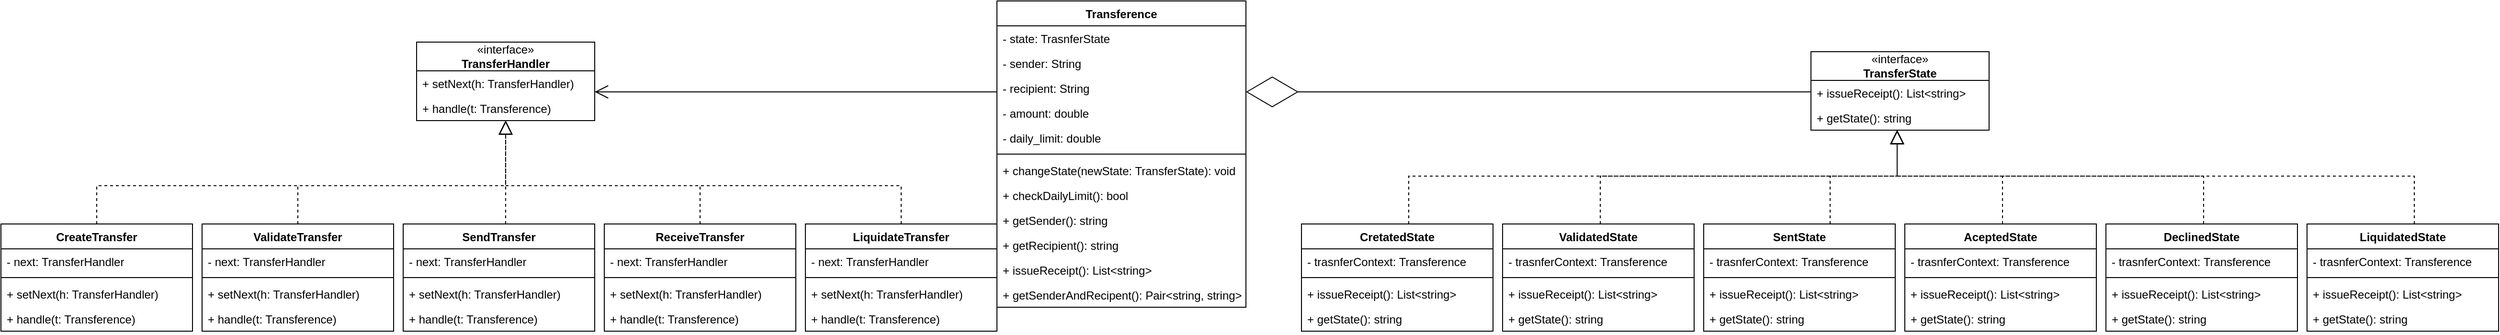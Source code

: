 <mxfile version="28.2.5">
  <diagram id="C5RBs43oDa-KdzZeNtuy" name="Page-1">
    <mxGraphModel dx="1661" dy="427" grid="1" gridSize="10" guides="1" tooltips="1" connect="1" arrows="1" fold="1" page="1" pageScale="1" pageWidth="827" pageHeight="1169" math="0" shadow="0">
      <root>
        <mxCell id="WIyWlLk6GJQsqaUBKTNV-0" />
        <mxCell id="WIyWlLk6GJQsqaUBKTNV-1" parent="WIyWlLk6GJQsqaUBKTNV-0" />
        <mxCell id="DVQdAIpatK4mYI48eg1U-0" value="«interface»&lt;br&gt;&lt;b&gt;TransferHandler&lt;/b&gt;" style="swimlane;fontStyle=0;childLayout=stackLayout;horizontal=1;startSize=30;fillColor=none;horizontalStack=0;resizeParent=1;resizeParentMax=0;resizeLast=0;collapsible=1;marginBottom=0;whiteSpace=wrap;html=1;" vertex="1" parent="WIyWlLk6GJQsqaUBKTNV-1">
          <mxGeometry x="334" y="60" width="186" height="82" as="geometry" />
        </mxCell>
        <mxCell id="DVQdAIpatK4mYI48eg1U-16" value="+ setNext(h: TransferHandler)" style="text;strokeColor=none;fillColor=none;align=left;verticalAlign=top;spacingLeft=4;spacingRight=4;overflow=hidden;rotatable=0;points=[[0,0.5],[1,0.5]];portConstraint=eastwest;whiteSpace=wrap;html=1;" vertex="1" parent="DVQdAIpatK4mYI48eg1U-0">
          <mxGeometry y="30" width="186" height="26" as="geometry" />
        </mxCell>
        <mxCell id="DVQdAIpatK4mYI48eg1U-1" value="+ handle(t: Transference)" style="text;strokeColor=none;fillColor=none;align=left;verticalAlign=top;spacingLeft=4;spacingRight=4;overflow=hidden;rotatable=0;points=[[0,0.5],[1,0.5]];portConstraint=eastwest;whiteSpace=wrap;html=1;" vertex="1" parent="DVQdAIpatK4mYI48eg1U-0">
          <mxGeometry y="56" width="186" height="26" as="geometry" />
        </mxCell>
        <mxCell id="DVQdAIpatK4mYI48eg1U-5" value="CreateTransfer" style="swimlane;fontStyle=1;align=center;verticalAlign=top;childLayout=stackLayout;horizontal=1;startSize=26;horizontalStack=0;resizeParent=1;resizeParentMax=0;resizeLast=0;collapsible=1;marginBottom=0;whiteSpace=wrap;html=1;" vertex="1" parent="WIyWlLk6GJQsqaUBKTNV-1">
          <mxGeometry x="-100" y="250" width="200" height="112" as="geometry" />
        </mxCell>
        <mxCell id="DVQdAIpatK4mYI48eg1U-6" value="- next: TransferHandler" style="text;strokeColor=none;fillColor=none;align=left;verticalAlign=top;spacingLeft=4;spacingRight=4;overflow=hidden;rotatable=0;points=[[0,0.5],[1,0.5]];portConstraint=eastwest;whiteSpace=wrap;html=1;" vertex="1" parent="DVQdAIpatK4mYI48eg1U-5">
          <mxGeometry y="26" width="200" height="26" as="geometry" />
        </mxCell>
        <mxCell id="DVQdAIpatK4mYI48eg1U-7" value="" style="line;strokeWidth=1;fillColor=none;align=left;verticalAlign=middle;spacingTop=-1;spacingLeft=3;spacingRight=3;rotatable=0;labelPosition=right;points=[];portConstraint=eastwest;strokeColor=inherit;" vertex="1" parent="DVQdAIpatK4mYI48eg1U-5">
          <mxGeometry y="52" width="200" height="8" as="geometry" />
        </mxCell>
        <mxCell id="DVQdAIpatK4mYI48eg1U-8" value="+ setNext(h: TransferHandler)" style="text;strokeColor=none;fillColor=none;align=left;verticalAlign=top;spacingLeft=4;spacingRight=4;overflow=hidden;rotatable=0;points=[[0,0.5],[1,0.5]];portConstraint=eastwest;whiteSpace=wrap;html=1;" vertex="1" parent="DVQdAIpatK4mYI48eg1U-5">
          <mxGeometry y="60" width="200" height="26" as="geometry" />
        </mxCell>
        <mxCell id="DVQdAIpatK4mYI48eg1U-25" value="+ handle(t: Transference)" style="text;strokeColor=none;fillColor=none;align=left;verticalAlign=top;spacingLeft=4;spacingRight=4;overflow=hidden;rotatable=0;points=[[0,0.5],[1,0.5]];portConstraint=eastwest;whiteSpace=wrap;html=1;" vertex="1" parent="DVQdAIpatK4mYI48eg1U-5">
          <mxGeometry y="86" width="200" height="26" as="geometry" />
        </mxCell>
        <mxCell id="DVQdAIpatK4mYI48eg1U-9" value="" style="endArrow=block;dashed=1;endFill=0;endSize=12;html=1;rounded=0;edgeStyle=orthogonalEdgeStyle;" edge="1" parent="WIyWlLk6GJQsqaUBKTNV-1" source="DVQdAIpatK4mYI48eg1U-5" target="DVQdAIpatK4mYI48eg1U-0">
          <mxGeometry width="160" relative="1" as="geometry">
            <mxPoint x="240" y="180" as="sourcePoint" />
            <mxPoint x="400" y="180" as="targetPoint" />
            <Array as="points">
              <mxPoint y="210" />
              <mxPoint x="427" y="210" />
            </Array>
          </mxGeometry>
        </mxCell>
        <mxCell id="DVQdAIpatK4mYI48eg1U-10" value="Transference" style="swimlane;fontStyle=1;align=center;verticalAlign=top;childLayout=stackLayout;horizontal=1;startSize=26;horizontalStack=0;resizeParent=1;resizeParentMax=0;resizeLast=0;collapsible=1;marginBottom=0;whiteSpace=wrap;html=1;" vertex="1" parent="WIyWlLk6GJQsqaUBKTNV-1">
          <mxGeometry x="940" y="17" width="260" height="320" as="geometry" />
        </mxCell>
        <mxCell id="DVQdAIpatK4mYI48eg1U-57" value="- state: TrasnferState" style="text;strokeColor=none;fillColor=none;align=left;verticalAlign=top;spacingLeft=4;spacingRight=4;overflow=hidden;rotatable=0;points=[[0,0.5],[1,0.5]];portConstraint=eastwest;whiteSpace=wrap;html=1;" vertex="1" parent="DVQdAIpatK4mYI48eg1U-10">
          <mxGeometry y="26" width="260" height="26" as="geometry" />
        </mxCell>
        <mxCell id="DVQdAIpatK4mYI48eg1U-11" value="- sender: String" style="text;strokeColor=none;fillColor=none;align=left;verticalAlign=top;spacingLeft=4;spacingRight=4;overflow=hidden;rotatable=0;points=[[0,0.5],[1,0.5]];portConstraint=eastwest;whiteSpace=wrap;html=1;" vertex="1" parent="DVQdAIpatK4mYI48eg1U-10">
          <mxGeometry y="52" width="260" height="26" as="geometry" />
        </mxCell>
        <mxCell id="DVQdAIpatK4mYI48eg1U-18" value="- recipient: String" style="text;strokeColor=none;fillColor=none;align=left;verticalAlign=top;spacingLeft=4;spacingRight=4;overflow=hidden;rotatable=0;points=[[0,0.5],[1,0.5]];portConstraint=eastwest;whiteSpace=wrap;html=1;" vertex="1" parent="DVQdAIpatK4mYI48eg1U-10">
          <mxGeometry y="78" width="260" height="26" as="geometry" />
        </mxCell>
        <mxCell id="DVQdAIpatK4mYI48eg1U-32" value="- amount: double" style="text;strokeColor=none;fillColor=none;align=left;verticalAlign=top;spacingLeft=4;spacingRight=4;overflow=hidden;rotatable=0;points=[[0,0.5],[1,0.5]];portConstraint=eastwest;whiteSpace=wrap;html=1;" vertex="1" parent="DVQdAIpatK4mYI48eg1U-10">
          <mxGeometry y="104" width="260" height="26" as="geometry" />
        </mxCell>
        <mxCell id="DVQdAIpatK4mYI48eg1U-33" value="- daily_limit: double" style="text;strokeColor=none;fillColor=none;align=left;verticalAlign=top;spacingLeft=4;spacingRight=4;overflow=hidden;rotatable=0;points=[[0,0.5],[1,0.5]];portConstraint=eastwest;whiteSpace=wrap;html=1;" vertex="1" parent="DVQdAIpatK4mYI48eg1U-10">
          <mxGeometry y="130" width="260" height="26" as="geometry" />
        </mxCell>
        <mxCell id="DVQdAIpatK4mYI48eg1U-12" value="" style="line;strokeWidth=1;fillColor=none;align=left;verticalAlign=middle;spacingTop=-1;spacingLeft=3;spacingRight=3;rotatable=0;labelPosition=right;points=[];portConstraint=eastwest;strokeColor=inherit;" vertex="1" parent="DVQdAIpatK4mYI48eg1U-10">
          <mxGeometry y="156" width="260" height="8" as="geometry" />
        </mxCell>
        <mxCell id="DVQdAIpatK4mYI48eg1U-13" value="+ changeState(newState: TransferState): void" style="text;strokeColor=none;fillColor=none;align=left;verticalAlign=top;spacingLeft=4;spacingRight=4;overflow=hidden;rotatable=0;points=[[0,0.5],[1,0.5]];portConstraint=eastwest;whiteSpace=wrap;html=1;" vertex="1" parent="DVQdAIpatK4mYI48eg1U-10">
          <mxGeometry y="164" width="260" height="26" as="geometry" />
        </mxCell>
        <mxCell id="DVQdAIpatK4mYI48eg1U-110" value="+ checkDailyLimit(): bool" style="text;strokeColor=none;fillColor=none;align=left;verticalAlign=top;spacingLeft=4;spacingRight=4;overflow=hidden;rotatable=0;points=[[0,0.5],[1,0.5]];portConstraint=eastwest;whiteSpace=wrap;html=1;" vertex="1" parent="DVQdAIpatK4mYI48eg1U-10">
          <mxGeometry y="190" width="260" height="26" as="geometry" />
        </mxCell>
        <mxCell id="DVQdAIpatK4mYI48eg1U-112" value="+ getSender(): string" style="text;strokeColor=none;fillColor=none;align=left;verticalAlign=top;spacingLeft=4;spacingRight=4;overflow=hidden;rotatable=0;points=[[0,0.5],[1,0.5]];portConstraint=eastwest;whiteSpace=wrap;html=1;" vertex="1" parent="DVQdAIpatK4mYI48eg1U-10">
          <mxGeometry y="216" width="260" height="26" as="geometry" />
        </mxCell>
        <mxCell id="DVQdAIpatK4mYI48eg1U-113" value="+ getRecipient(): string" style="text;strokeColor=none;fillColor=none;align=left;verticalAlign=top;spacingLeft=4;spacingRight=4;overflow=hidden;rotatable=0;points=[[0,0.5],[1,0.5]];portConstraint=eastwest;whiteSpace=wrap;html=1;" vertex="1" parent="DVQdAIpatK4mYI48eg1U-10">
          <mxGeometry y="242" width="260" height="26" as="geometry" />
        </mxCell>
        <mxCell id="DVQdAIpatK4mYI48eg1U-58" value="+ issueReceipt(): List&amp;lt;string&amp;gt;" style="text;strokeColor=none;fillColor=none;align=left;verticalAlign=top;spacingLeft=4;spacingRight=4;overflow=hidden;rotatable=0;points=[[0,0.5],[1,0.5]];portConstraint=eastwest;whiteSpace=wrap;html=1;" vertex="1" parent="DVQdAIpatK4mYI48eg1U-10">
          <mxGeometry y="268" width="260" height="26" as="geometry" />
        </mxCell>
        <mxCell id="DVQdAIpatK4mYI48eg1U-111" value="+ getSenderAndRecipent(): Pair&amp;lt;string, string&amp;gt;" style="text;strokeColor=none;fillColor=none;align=left;verticalAlign=top;spacingLeft=4;spacingRight=4;overflow=hidden;rotatable=0;points=[[0,0.5],[1,0.5]];portConstraint=eastwest;whiteSpace=wrap;html=1;" vertex="1" parent="DVQdAIpatK4mYI48eg1U-10">
          <mxGeometry y="294" width="260" height="26" as="geometry" />
        </mxCell>
        <mxCell id="DVQdAIpatK4mYI48eg1U-14" value="" style="endArrow=open;endFill=1;endSize=12;html=1;rounded=0;edgeStyle=orthogonalEdgeStyle;" edge="1" parent="WIyWlLk6GJQsqaUBKTNV-1" source="DVQdAIpatK4mYI48eg1U-10" target="DVQdAIpatK4mYI48eg1U-0">
          <mxGeometry width="160" relative="1" as="geometry">
            <mxPoint x="520" y="290" as="sourcePoint" />
            <mxPoint x="680" y="290" as="targetPoint" />
            <Array as="points">
              <mxPoint x="620" y="112" />
              <mxPoint x="620" y="112" />
            </Array>
          </mxGeometry>
        </mxCell>
        <mxCell id="DVQdAIpatK4mYI48eg1U-19" value="ValidateTransfer" style="swimlane;fontStyle=1;align=center;verticalAlign=top;childLayout=stackLayout;horizontal=1;startSize=26;horizontalStack=0;resizeParent=1;resizeParentMax=0;resizeLast=0;collapsible=1;marginBottom=0;whiteSpace=wrap;html=1;" vertex="1" parent="WIyWlLk6GJQsqaUBKTNV-1">
          <mxGeometry x="110" y="250" width="200" height="112" as="geometry" />
        </mxCell>
        <mxCell id="DVQdAIpatK4mYI48eg1U-20" value="- next: TransferHandler" style="text;strokeColor=none;fillColor=none;align=left;verticalAlign=top;spacingLeft=4;spacingRight=4;overflow=hidden;rotatable=0;points=[[0,0.5],[1,0.5]];portConstraint=eastwest;whiteSpace=wrap;html=1;" vertex="1" parent="DVQdAIpatK4mYI48eg1U-19">
          <mxGeometry y="26" width="200" height="26" as="geometry" />
        </mxCell>
        <mxCell id="DVQdAIpatK4mYI48eg1U-21" value="" style="line;strokeWidth=1;fillColor=none;align=left;verticalAlign=middle;spacingTop=-1;spacingLeft=3;spacingRight=3;rotatable=0;labelPosition=right;points=[];portConstraint=eastwest;strokeColor=inherit;" vertex="1" parent="DVQdAIpatK4mYI48eg1U-19">
          <mxGeometry y="52" width="200" height="8" as="geometry" />
        </mxCell>
        <mxCell id="DVQdAIpatK4mYI48eg1U-22" value="+ setNext(h: TransferHandler)" style="text;strokeColor=none;fillColor=none;align=left;verticalAlign=top;spacingLeft=4;spacingRight=4;overflow=hidden;rotatable=0;points=[[0,0.5],[1,0.5]];portConstraint=eastwest;whiteSpace=wrap;html=1;" vertex="1" parent="DVQdAIpatK4mYI48eg1U-19">
          <mxGeometry y="60" width="200" height="26" as="geometry" />
        </mxCell>
        <mxCell id="DVQdAIpatK4mYI48eg1U-26" value="+ handle(t: Transference)" style="text;strokeColor=none;fillColor=none;align=left;verticalAlign=top;spacingLeft=4;spacingRight=4;overflow=hidden;rotatable=0;points=[[0,0.5],[1,0.5]];portConstraint=eastwest;whiteSpace=wrap;html=1;" vertex="1" parent="DVQdAIpatK4mYI48eg1U-19">
          <mxGeometry y="86" width="200" height="26" as="geometry" />
        </mxCell>
        <mxCell id="DVQdAIpatK4mYI48eg1U-24" value="" style="endArrow=block;dashed=1;endFill=0;endSize=12;html=1;rounded=0;edgeStyle=orthogonalEdgeStyle;" edge="1" parent="WIyWlLk6GJQsqaUBKTNV-1" source="DVQdAIpatK4mYI48eg1U-19" target="DVQdAIpatK4mYI48eg1U-0">
          <mxGeometry width="160" relative="1" as="geometry">
            <mxPoint x="490" y="358" as="sourcePoint" />
            <mxPoint x="797" y="250" as="targetPoint" />
            <Array as="points">
              <mxPoint x="210" y="210" />
              <mxPoint x="427" y="210" />
            </Array>
          </mxGeometry>
        </mxCell>
        <mxCell id="DVQdAIpatK4mYI48eg1U-27" value="SendTransfer" style="swimlane;fontStyle=1;align=center;verticalAlign=top;childLayout=stackLayout;horizontal=1;startSize=26;horizontalStack=0;resizeParent=1;resizeParentMax=0;resizeLast=0;collapsible=1;marginBottom=0;whiteSpace=wrap;html=1;" vertex="1" parent="WIyWlLk6GJQsqaUBKTNV-1">
          <mxGeometry x="320" y="250" width="200" height="112" as="geometry" />
        </mxCell>
        <mxCell id="DVQdAIpatK4mYI48eg1U-28" value="- next: TransferHandler" style="text;strokeColor=none;fillColor=none;align=left;verticalAlign=top;spacingLeft=4;spacingRight=4;overflow=hidden;rotatable=0;points=[[0,0.5],[1,0.5]];portConstraint=eastwest;whiteSpace=wrap;html=1;" vertex="1" parent="DVQdAIpatK4mYI48eg1U-27">
          <mxGeometry y="26" width="200" height="26" as="geometry" />
        </mxCell>
        <mxCell id="DVQdAIpatK4mYI48eg1U-29" value="" style="line;strokeWidth=1;fillColor=none;align=left;verticalAlign=middle;spacingTop=-1;spacingLeft=3;spacingRight=3;rotatable=0;labelPosition=right;points=[];portConstraint=eastwest;strokeColor=inherit;" vertex="1" parent="DVQdAIpatK4mYI48eg1U-27">
          <mxGeometry y="52" width="200" height="8" as="geometry" />
        </mxCell>
        <mxCell id="DVQdAIpatK4mYI48eg1U-30" value="+ setNext(h: TransferHandler)" style="text;strokeColor=none;fillColor=none;align=left;verticalAlign=top;spacingLeft=4;spacingRight=4;overflow=hidden;rotatable=0;points=[[0,0.5],[1,0.5]];portConstraint=eastwest;whiteSpace=wrap;html=1;" vertex="1" parent="DVQdAIpatK4mYI48eg1U-27">
          <mxGeometry y="60" width="200" height="26" as="geometry" />
        </mxCell>
        <mxCell id="DVQdAIpatK4mYI48eg1U-31" value="+ handle(t: Transference)" style="text;strokeColor=none;fillColor=none;align=left;verticalAlign=top;spacingLeft=4;spacingRight=4;overflow=hidden;rotatable=0;points=[[0,0.5],[1,0.5]];portConstraint=eastwest;whiteSpace=wrap;html=1;" vertex="1" parent="DVQdAIpatK4mYI48eg1U-27">
          <mxGeometry y="86" width="200" height="26" as="geometry" />
        </mxCell>
        <mxCell id="DVQdAIpatK4mYI48eg1U-34" value="" style="endArrow=block;dashed=1;endFill=0;endSize=12;html=1;rounded=0;edgeStyle=orthogonalEdgeStyle;" edge="1" parent="WIyWlLk6GJQsqaUBKTNV-1" source="DVQdAIpatK4mYI48eg1U-27" target="DVQdAIpatK4mYI48eg1U-0">
          <mxGeometry width="160" relative="1" as="geometry">
            <mxPoint x="300" y="338" as="sourcePoint" />
            <mxPoint x="417" y="230" as="targetPoint" />
            <Array as="points">
              <mxPoint x="427" y="230" />
              <mxPoint x="427" y="230" />
            </Array>
          </mxGeometry>
        </mxCell>
        <mxCell id="DVQdAIpatK4mYI48eg1U-35" value="ReceiveTransfer" style="swimlane;fontStyle=1;align=center;verticalAlign=top;childLayout=stackLayout;horizontal=1;startSize=26;horizontalStack=0;resizeParent=1;resizeParentMax=0;resizeLast=0;collapsible=1;marginBottom=0;whiteSpace=wrap;html=1;" vertex="1" parent="WIyWlLk6GJQsqaUBKTNV-1">
          <mxGeometry x="530" y="250" width="200" height="112" as="geometry" />
        </mxCell>
        <mxCell id="DVQdAIpatK4mYI48eg1U-36" value="- next: TransferHandler" style="text;strokeColor=none;fillColor=none;align=left;verticalAlign=top;spacingLeft=4;spacingRight=4;overflow=hidden;rotatable=0;points=[[0,0.5],[1,0.5]];portConstraint=eastwest;whiteSpace=wrap;html=1;" vertex="1" parent="DVQdAIpatK4mYI48eg1U-35">
          <mxGeometry y="26" width="200" height="26" as="geometry" />
        </mxCell>
        <mxCell id="DVQdAIpatK4mYI48eg1U-37" value="" style="line;strokeWidth=1;fillColor=none;align=left;verticalAlign=middle;spacingTop=-1;spacingLeft=3;spacingRight=3;rotatable=0;labelPosition=right;points=[];portConstraint=eastwest;strokeColor=inherit;" vertex="1" parent="DVQdAIpatK4mYI48eg1U-35">
          <mxGeometry y="52" width="200" height="8" as="geometry" />
        </mxCell>
        <mxCell id="DVQdAIpatK4mYI48eg1U-38" value="+ setNext(h: TransferHandler)" style="text;strokeColor=none;fillColor=none;align=left;verticalAlign=top;spacingLeft=4;spacingRight=4;overflow=hidden;rotatable=0;points=[[0,0.5],[1,0.5]];portConstraint=eastwest;whiteSpace=wrap;html=1;" vertex="1" parent="DVQdAIpatK4mYI48eg1U-35">
          <mxGeometry y="60" width="200" height="26" as="geometry" />
        </mxCell>
        <mxCell id="DVQdAIpatK4mYI48eg1U-39" value="+ handle(t: Transference)" style="text;strokeColor=none;fillColor=none;align=left;verticalAlign=top;spacingLeft=4;spacingRight=4;overflow=hidden;rotatable=0;points=[[0,0.5],[1,0.5]];portConstraint=eastwest;whiteSpace=wrap;html=1;" vertex="1" parent="DVQdAIpatK4mYI48eg1U-35">
          <mxGeometry y="86" width="200" height="26" as="geometry" />
        </mxCell>
        <mxCell id="DVQdAIpatK4mYI48eg1U-40" value="" style="endArrow=block;dashed=1;endFill=0;endSize=12;html=1;rounded=0;edgeStyle=orthogonalEdgeStyle;" edge="1" parent="WIyWlLk6GJQsqaUBKTNV-1" source="DVQdAIpatK4mYI48eg1U-35" target="DVQdAIpatK4mYI48eg1U-0">
          <mxGeometry width="160" relative="1" as="geometry">
            <mxPoint x="613" y="318" as="sourcePoint" />
            <mxPoint x="520" y="210" as="targetPoint" />
            <Array as="points">
              <mxPoint x="630" y="210" />
              <mxPoint x="427" y="210" />
            </Array>
          </mxGeometry>
        </mxCell>
        <mxCell id="DVQdAIpatK4mYI48eg1U-48" value="«interface»&lt;br&gt;&lt;b&gt;TransferState&lt;/b&gt;" style="swimlane;fontStyle=0;childLayout=stackLayout;horizontal=1;startSize=30;fillColor=none;horizontalStack=0;resizeParent=1;resizeParentMax=0;resizeLast=0;collapsible=1;marginBottom=0;whiteSpace=wrap;html=1;" vertex="1" parent="WIyWlLk6GJQsqaUBKTNV-1">
          <mxGeometry x="1790" y="70" width="186" height="82" as="geometry" />
        </mxCell>
        <mxCell id="DVQdAIpatK4mYI48eg1U-49" value="+ issueReceipt(): List&amp;lt;string&amp;gt;" style="text;strokeColor=none;fillColor=none;align=left;verticalAlign=top;spacingLeft=4;spacingRight=4;overflow=hidden;rotatable=0;points=[[0,0.5],[1,0.5]];portConstraint=eastwest;whiteSpace=wrap;html=1;" vertex="1" parent="DVQdAIpatK4mYI48eg1U-48">
          <mxGeometry y="30" width="186" height="26" as="geometry" />
        </mxCell>
        <mxCell id="DVQdAIpatK4mYI48eg1U-50" value="+ getState(): string" style="text;strokeColor=none;fillColor=none;align=left;verticalAlign=top;spacingLeft=4;spacingRight=4;overflow=hidden;rotatable=0;points=[[0,0.5],[1,0.5]];portConstraint=eastwest;whiteSpace=wrap;html=1;" vertex="1" parent="DVQdAIpatK4mYI48eg1U-48">
          <mxGeometry y="56" width="186" height="26" as="geometry" />
        </mxCell>
        <mxCell id="DVQdAIpatK4mYI48eg1U-51" value="ValidatedState" style="swimlane;fontStyle=1;align=center;verticalAlign=top;childLayout=stackLayout;horizontal=1;startSize=26;horizontalStack=0;resizeParent=1;resizeParentMax=0;resizeLast=0;collapsible=1;marginBottom=0;whiteSpace=wrap;html=1;" vertex="1" parent="WIyWlLk6GJQsqaUBKTNV-1">
          <mxGeometry x="1468" y="250" width="200" height="112" as="geometry" />
        </mxCell>
        <mxCell id="DVQdAIpatK4mYI48eg1U-52" value="- trasnferContext: Transference" style="text;strokeColor=none;fillColor=none;align=left;verticalAlign=top;spacingLeft=4;spacingRight=4;overflow=hidden;rotatable=0;points=[[0,0.5],[1,0.5]];portConstraint=eastwest;whiteSpace=wrap;html=1;" vertex="1" parent="DVQdAIpatK4mYI48eg1U-51">
          <mxGeometry y="26" width="200" height="26" as="geometry" />
        </mxCell>
        <mxCell id="DVQdAIpatK4mYI48eg1U-53" value="" style="line;strokeWidth=1;fillColor=none;align=left;verticalAlign=middle;spacingTop=-1;spacingLeft=3;spacingRight=3;rotatable=0;labelPosition=right;points=[];portConstraint=eastwest;strokeColor=inherit;" vertex="1" parent="DVQdAIpatK4mYI48eg1U-51">
          <mxGeometry y="52" width="200" height="8" as="geometry" />
        </mxCell>
        <mxCell id="DVQdAIpatK4mYI48eg1U-65" value="+ issueReceipt(): List&amp;lt;string&amp;gt;" style="text;strokeColor=none;fillColor=none;align=left;verticalAlign=top;spacingLeft=4;spacingRight=4;overflow=hidden;rotatable=0;points=[[0,0.5],[1,0.5]];portConstraint=eastwest;whiteSpace=wrap;html=1;" vertex="1" parent="DVQdAIpatK4mYI48eg1U-51">
          <mxGeometry y="60" width="200" height="26" as="geometry" />
        </mxCell>
        <mxCell id="DVQdAIpatK4mYI48eg1U-66" value="+ getState(): string" style="text;strokeColor=none;fillColor=none;align=left;verticalAlign=top;spacingLeft=4;spacingRight=4;overflow=hidden;rotatable=0;points=[[0,0.5],[1,0.5]];portConstraint=eastwest;whiteSpace=wrap;html=1;" vertex="1" parent="DVQdAIpatK4mYI48eg1U-51">
          <mxGeometry y="86" width="200" height="26" as="geometry" />
        </mxCell>
        <mxCell id="DVQdAIpatK4mYI48eg1U-56" value="" style="endArrow=diamondThin;endFill=0;endSize=52;html=1;rounded=0;edgeStyle=orthogonalEdgeStyle;startSize=17;" edge="1" parent="WIyWlLk6GJQsqaUBKTNV-1" source="DVQdAIpatK4mYI48eg1U-48" target="DVQdAIpatK4mYI48eg1U-10">
          <mxGeometry width="160" relative="1" as="geometry">
            <mxPoint x="1200" y="110" as="sourcePoint" />
            <mxPoint x="1360" y="110" as="targetPoint" />
            <Array as="points">
              <mxPoint x="1300" y="112" />
              <mxPoint x="1300" y="112" />
            </Array>
          </mxGeometry>
        </mxCell>
        <mxCell id="DVQdAIpatK4mYI48eg1U-60" value="SentState" style="swimlane;fontStyle=1;align=center;verticalAlign=top;childLayout=stackLayout;horizontal=1;startSize=26;horizontalStack=0;resizeParent=1;resizeParentMax=0;resizeLast=0;collapsible=1;marginBottom=0;whiteSpace=wrap;html=1;" vertex="1" parent="WIyWlLk6GJQsqaUBKTNV-1">
          <mxGeometry x="1678" y="250" width="200" height="112" as="geometry" />
        </mxCell>
        <mxCell id="DVQdAIpatK4mYI48eg1U-61" value="- trasnferContext: Transference" style="text;strokeColor=none;fillColor=none;align=left;verticalAlign=top;spacingLeft=4;spacingRight=4;overflow=hidden;rotatable=0;points=[[0,0.5],[1,0.5]];portConstraint=eastwest;whiteSpace=wrap;html=1;" vertex="1" parent="DVQdAIpatK4mYI48eg1U-60">
          <mxGeometry y="26" width="200" height="26" as="geometry" />
        </mxCell>
        <mxCell id="DVQdAIpatK4mYI48eg1U-62" value="" style="line;strokeWidth=1;fillColor=none;align=left;verticalAlign=middle;spacingTop=-1;spacingLeft=3;spacingRight=3;rotatable=0;labelPosition=right;points=[];portConstraint=eastwest;strokeColor=inherit;" vertex="1" parent="DVQdAIpatK4mYI48eg1U-60">
          <mxGeometry y="52" width="200" height="8" as="geometry" />
        </mxCell>
        <mxCell id="DVQdAIpatK4mYI48eg1U-82" value="+ issueReceipt(): List&amp;lt;string&amp;gt;" style="text;strokeColor=none;fillColor=none;align=left;verticalAlign=top;spacingLeft=4;spacingRight=4;overflow=hidden;rotatable=0;points=[[0,0.5],[1,0.5]];portConstraint=eastwest;whiteSpace=wrap;html=1;" vertex="1" parent="DVQdAIpatK4mYI48eg1U-60">
          <mxGeometry y="60" width="200" height="26" as="geometry" />
        </mxCell>
        <mxCell id="DVQdAIpatK4mYI48eg1U-85" value="+ getState(): string" style="text;strokeColor=none;fillColor=none;align=left;verticalAlign=top;spacingLeft=4;spacingRight=4;overflow=hidden;rotatable=0;points=[[0,0.5],[1,0.5]];portConstraint=eastwest;whiteSpace=wrap;html=1;" vertex="1" parent="DVQdAIpatK4mYI48eg1U-60">
          <mxGeometry y="86" width="200" height="26" as="geometry" />
        </mxCell>
        <mxCell id="DVQdAIpatK4mYI48eg1U-67" value="AceptedState" style="swimlane;fontStyle=1;align=center;verticalAlign=top;childLayout=stackLayout;horizontal=1;startSize=26;horizontalStack=0;resizeParent=1;resizeParentMax=0;resizeLast=0;collapsible=1;marginBottom=0;whiteSpace=wrap;html=1;" vertex="1" parent="WIyWlLk6GJQsqaUBKTNV-1">
          <mxGeometry x="1888" y="250" width="200" height="112" as="geometry" />
        </mxCell>
        <mxCell id="DVQdAIpatK4mYI48eg1U-68" value="- trasnferContext: Transference" style="text;strokeColor=none;fillColor=none;align=left;verticalAlign=top;spacingLeft=4;spacingRight=4;overflow=hidden;rotatable=0;points=[[0,0.5],[1,0.5]];portConstraint=eastwest;whiteSpace=wrap;html=1;" vertex="1" parent="DVQdAIpatK4mYI48eg1U-67">
          <mxGeometry y="26" width="200" height="26" as="geometry" />
        </mxCell>
        <mxCell id="DVQdAIpatK4mYI48eg1U-69" value="" style="line;strokeWidth=1;fillColor=none;align=left;verticalAlign=middle;spacingTop=-1;spacingLeft=3;spacingRight=3;rotatable=0;labelPosition=right;points=[];portConstraint=eastwest;strokeColor=inherit;" vertex="1" parent="DVQdAIpatK4mYI48eg1U-67">
          <mxGeometry y="52" width="200" height="8" as="geometry" />
        </mxCell>
        <mxCell id="DVQdAIpatK4mYI48eg1U-83" value="+ issueReceipt(): List&amp;lt;string&amp;gt;" style="text;strokeColor=none;fillColor=none;align=left;verticalAlign=top;spacingLeft=4;spacingRight=4;overflow=hidden;rotatable=0;points=[[0,0.5],[1,0.5]];portConstraint=eastwest;whiteSpace=wrap;html=1;" vertex="1" parent="DVQdAIpatK4mYI48eg1U-67">
          <mxGeometry y="60" width="200" height="26" as="geometry" />
        </mxCell>
        <mxCell id="DVQdAIpatK4mYI48eg1U-86" value="+ getState(): string" style="text;strokeColor=none;fillColor=none;align=left;verticalAlign=top;spacingLeft=4;spacingRight=4;overflow=hidden;rotatable=0;points=[[0,0.5],[1,0.5]];portConstraint=eastwest;whiteSpace=wrap;html=1;" vertex="1" parent="DVQdAIpatK4mYI48eg1U-67">
          <mxGeometry y="86" width="200" height="26" as="geometry" />
        </mxCell>
        <mxCell id="DVQdAIpatK4mYI48eg1U-72" value="DeclinedState" style="swimlane;fontStyle=1;align=center;verticalAlign=top;childLayout=stackLayout;horizontal=1;startSize=26;horizontalStack=0;resizeParent=1;resizeParentMax=0;resizeLast=0;collapsible=1;marginBottom=0;whiteSpace=wrap;html=1;" vertex="1" parent="WIyWlLk6GJQsqaUBKTNV-1">
          <mxGeometry x="2098" y="250" width="200" height="112" as="geometry" />
        </mxCell>
        <mxCell id="DVQdAIpatK4mYI48eg1U-73" value="- trasnferContext: Transference" style="text;strokeColor=none;fillColor=none;align=left;verticalAlign=top;spacingLeft=4;spacingRight=4;overflow=hidden;rotatable=0;points=[[0,0.5],[1,0.5]];portConstraint=eastwest;whiteSpace=wrap;html=1;" vertex="1" parent="DVQdAIpatK4mYI48eg1U-72">
          <mxGeometry y="26" width="200" height="26" as="geometry" />
        </mxCell>
        <mxCell id="DVQdAIpatK4mYI48eg1U-74" value="" style="line;strokeWidth=1;fillColor=none;align=left;verticalAlign=middle;spacingTop=-1;spacingLeft=3;spacingRight=3;rotatable=0;labelPosition=right;points=[];portConstraint=eastwest;strokeColor=inherit;" vertex="1" parent="DVQdAIpatK4mYI48eg1U-72">
          <mxGeometry y="52" width="200" height="8" as="geometry" />
        </mxCell>
        <mxCell id="DVQdAIpatK4mYI48eg1U-84" value="+ issueReceipt(): List&amp;lt;string&amp;gt;" style="text;strokeColor=none;fillColor=none;align=left;verticalAlign=top;spacingLeft=4;spacingRight=4;overflow=hidden;rotatable=0;points=[[0,0.5],[1,0.5]];portConstraint=eastwest;whiteSpace=wrap;html=1;" vertex="1" parent="DVQdAIpatK4mYI48eg1U-72">
          <mxGeometry y="60" width="200" height="26" as="geometry" />
        </mxCell>
        <mxCell id="DVQdAIpatK4mYI48eg1U-87" value="+ getState(): string" style="text;strokeColor=none;fillColor=none;align=left;verticalAlign=top;spacingLeft=4;spacingRight=4;overflow=hidden;rotatable=0;points=[[0,0.5],[1,0.5]];portConstraint=eastwest;whiteSpace=wrap;html=1;" vertex="1" parent="DVQdAIpatK4mYI48eg1U-72">
          <mxGeometry y="86" width="200" height="26" as="geometry" />
        </mxCell>
        <mxCell id="DVQdAIpatK4mYI48eg1U-77" value="LiquidatedState" style="swimlane;fontStyle=1;align=center;verticalAlign=top;childLayout=stackLayout;horizontal=1;startSize=26;horizontalStack=0;resizeParent=1;resizeParentMax=0;resizeLast=0;collapsible=1;marginBottom=0;whiteSpace=wrap;html=1;" vertex="1" parent="WIyWlLk6GJQsqaUBKTNV-1">
          <mxGeometry x="2308" y="250" width="200" height="112" as="geometry" />
        </mxCell>
        <mxCell id="DVQdAIpatK4mYI48eg1U-78" value="- trasnferContext: Transference" style="text;strokeColor=none;fillColor=none;align=left;verticalAlign=top;spacingLeft=4;spacingRight=4;overflow=hidden;rotatable=0;points=[[0,0.5],[1,0.5]];portConstraint=eastwest;whiteSpace=wrap;html=1;" vertex="1" parent="DVQdAIpatK4mYI48eg1U-77">
          <mxGeometry y="26" width="200" height="26" as="geometry" />
        </mxCell>
        <mxCell id="DVQdAIpatK4mYI48eg1U-79" value="" style="line;strokeWidth=1;fillColor=none;align=left;verticalAlign=middle;spacingTop=-1;spacingLeft=3;spacingRight=3;rotatable=0;labelPosition=right;points=[];portConstraint=eastwest;strokeColor=inherit;" vertex="1" parent="DVQdAIpatK4mYI48eg1U-77">
          <mxGeometry y="52" width="200" height="8" as="geometry" />
        </mxCell>
        <mxCell id="DVQdAIpatK4mYI48eg1U-89" value="+ issueReceipt(): List&amp;lt;string&amp;gt;" style="text;strokeColor=none;fillColor=none;align=left;verticalAlign=top;spacingLeft=4;spacingRight=4;overflow=hidden;rotatable=0;points=[[0,0.5],[1,0.5]];portConstraint=eastwest;whiteSpace=wrap;html=1;" vertex="1" parent="DVQdAIpatK4mYI48eg1U-77">
          <mxGeometry y="60" width="200" height="26" as="geometry" />
        </mxCell>
        <mxCell id="DVQdAIpatK4mYI48eg1U-88" value="+ getState(): string" style="text;strokeColor=none;fillColor=none;align=left;verticalAlign=top;spacingLeft=4;spacingRight=4;overflow=hidden;rotatable=0;points=[[0,0.5],[1,0.5]];portConstraint=eastwest;whiteSpace=wrap;html=1;" vertex="1" parent="DVQdAIpatK4mYI48eg1U-77">
          <mxGeometry y="86" width="200" height="26" as="geometry" />
        </mxCell>
        <mxCell id="DVQdAIpatK4mYI48eg1U-90" value="" style="endArrow=block;dashed=1;endFill=0;endSize=12;html=1;rounded=0;edgeStyle=orthogonalEdgeStyle;" edge="1" parent="WIyWlLk6GJQsqaUBKTNV-1" source="DVQdAIpatK4mYI48eg1U-51" target="DVQdAIpatK4mYI48eg1U-48">
          <mxGeometry width="160" relative="1" as="geometry">
            <mxPoint x="1400" y="200" as="sourcePoint" />
            <mxPoint x="1560" y="200" as="targetPoint" />
            <Array as="points">
              <mxPoint x="1570" y="200" />
              <mxPoint x="1880" y="200" />
            </Array>
          </mxGeometry>
        </mxCell>
        <mxCell id="DVQdAIpatK4mYI48eg1U-91" value="" style="endArrow=block;dashed=1;endFill=0;endSize=12;html=1;rounded=0;edgeStyle=orthogonalEdgeStyle;" edge="1" parent="WIyWlLk6GJQsqaUBKTNV-1" source="DVQdAIpatK4mYI48eg1U-60" target="DVQdAIpatK4mYI48eg1U-48">
          <mxGeometry width="160" relative="1" as="geometry">
            <mxPoint x="1710" y="357" as="sourcePoint" />
            <mxPoint x="2130" y="220" as="targetPoint" />
            <Array as="points">
              <mxPoint x="1810" y="200" />
              <mxPoint x="1880" y="200" />
            </Array>
          </mxGeometry>
        </mxCell>
        <mxCell id="DVQdAIpatK4mYI48eg1U-92" value="" style="endArrow=block;dashed=1;endFill=0;endSize=12;html=1;rounded=0;edgeStyle=orthogonalEdgeStyle;" edge="1" parent="WIyWlLk6GJQsqaUBKTNV-1" source="DVQdAIpatK4mYI48eg1U-67" target="DVQdAIpatK4mYI48eg1U-48">
          <mxGeometry width="160" relative="1" as="geometry">
            <mxPoint x="1990" y="347" as="sourcePoint" />
            <mxPoint x="2410" y="210" as="targetPoint" />
            <Array as="points">
              <mxPoint x="1990" y="200" />
              <mxPoint x="1880" y="200" />
            </Array>
          </mxGeometry>
        </mxCell>
        <mxCell id="DVQdAIpatK4mYI48eg1U-93" value="" style="endArrow=block;dashed=1;endFill=0;endSize=12;html=1;rounded=0;edgeStyle=orthogonalEdgeStyle;" edge="1" parent="WIyWlLk6GJQsqaUBKTNV-1" source="DVQdAIpatK4mYI48eg1U-72" target="DVQdAIpatK4mYI48eg1U-48">
          <mxGeometry width="160" relative="1" as="geometry">
            <mxPoint x="2010" y="327" as="sourcePoint" />
            <mxPoint x="2430" y="190" as="targetPoint" />
            <Array as="points">
              <mxPoint x="2200" y="200" />
              <mxPoint x="1880" y="200" />
            </Array>
          </mxGeometry>
        </mxCell>
        <mxCell id="DVQdAIpatK4mYI48eg1U-94" value="" style="endArrow=block;dashed=1;endFill=0;endSize=12;html=1;rounded=0;edgeStyle=orthogonalEdgeStyle;" edge="1" parent="WIyWlLk6GJQsqaUBKTNV-1" source="DVQdAIpatK4mYI48eg1U-77" target="DVQdAIpatK4mYI48eg1U-48">
          <mxGeometry width="160" relative="1" as="geometry">
            <mxPoint x="2070" y="327" as="sourcePoint" />
            <mxPoint x="2490" y="190" as="targetPoint" />
            <Array as="points">
              <mxPoint x="2420" y="200" />
              <mxPoint x="1880" y="200" />
            </Array>
          </mxGeometry>
        </mxCell>
        <mxCell id="DVQdAIpatK4mYI48eg1U-95" value="CretatedState" style="swimlane;fontStyle=1;align=center;verticalAlign=top;childLayout=stackLayout;horizontal=1;startSize=26;horizontalStack=0;resizeParent=1;resizeParentMax=0;resizeLast=0;collapsible=1;marginBottom=0;whiteSpace=wrap;html=1;" vertex="1" parent="WIyWlLk6GJQsqaUBKTNV-1">
          <mxGeometry x="1258" y="250" width="200" height="112" as="geometry" />
        </mxCell>
        <mxCell id="DVQdAIpatK4mYI48eg1U-96" value="- trasnferContext: Transference" style="text;strokeColor=none;fillColor=none;align=left;verticalAlign=top;spacingLeft=4;spacingRight=4;overflow=hidden;rotatable=0;points=[[0,0.5],[1,0.5]];portConstraint=eastwest;whiteSpace=wrap;html=1;" vertex="1" parent="DVQdAIpatK4mYI48eg1U-95">
          <mxGeometry y="26" width="200" height="26" as="geometry" />
        </mxCell>
        <mxCell id="DVQdAIpatK4mYI48eg1U-97" value="" style="line;strokeWidth=1;fillColor=none;align=left;verticalAlign=middle;spacingTop=-1;spacingLeft=3;spacingRight=3;rotatable=0;labelPosition=right;points=[];portConstraint=eastwest;strokeColor=inherit;" vertex="1" parent="DVQdAIpatK4mYI48eg1U-95">
          <mxGeometry y="52" width="200" height="8" as="geometry" />
        </mxCell>
        <mxCell id="DVQdAIpatK4mYI48eg1U-98" value="+ issueReceipt(): List&amp;lt;string&amp;gt;" style="text;strokeColor=none;fillColor=none;align=left;verticalAlign=top;spacingLeft=4;spacingRight=4;overflow=hidden;rotatable=0;points=[[0,0.5],[1,0.5]];portConstraint=eastwest;whiteSpace=wrap;html=1;" vertex="1" parent="DVQdAIpatK4mYI48eg1U-95">
          <mxGeometry y="60" width="200" height="26" as="geometry" />
        </mxCell>
        <mxCell id="DVQdAIpatK4mYI48eg1U-99" value="+ getState(): string" style="text;strokeColor=none;fillColor=none;align=left;verticalAlign=top;spacingLeft=4;spacingRight=4;overflow=hidden;rotatable=0;points=[[0,0.5],[1,0.5]];portConstraint=eastwest;whiteSpace=wrap;html=1;" vertex="1" parent="DVQdAIpatK4mYI48eg1U-95">
          <mxGeometry y="86" width="200" height="26" as="geometry" />
        </mxCell>
        <mxCell id="DVQdAIpatK4mYI48eg1U-100" value="" style="endArrow=block;dashed=1;endFill=0;endSize=12;html=1;rounded=0;edgeStyle=orthogonalEdgeStyle;" edge="1" parent="WIyWlLk6GJQsqaUBKTNV-1" source="DVQdAIpatK4mYI48eg1U-95" target="DVQdAIpatK4mYI48eg1U-48">
          <mxGeometry width="160" relative="1" as="geometry">
            <mxPoint x="1410" y="367" as="sourcePoint" />
            <mxPoint x="1830" y="230" as="targetPoint" />
            <Array as="points">
              <mxPoint x="1370" y="200" />
              <mxPoint x="1880" y="200" />
            </Array>
          </mxGeometry>
        </mxCell>
        <mxCell id="DVQdAIpatK4mYI48eg1U-101" value="LiquidateTransfer" style="swimlane;fontStyle=1;align=center;verticalAlign=top;childLayout=stackLayout;horizontal=1;startSize=26;horizontalStack=0;resizeParent=1;resizeParentMax=0;resizeLast=0;collapsible=1;marginBottom=0;whiteSpace=wrap;html=1;" vertex="1" parent="WIyWlLk6GJQsqaUBKTNV-1">
          <mxGeometry x="740" y="250" width="200" height="112" as="geometry" />
        </mxCell>
        <mxCell id="DVQdAIpatK4mYI48eg1U-102" value="- next: TransferHandler" style="text;strokeColor=none;fillColor=none;align=left;verticalAlign=top;spacingLeft=4;spacingRight=4;overflow=hidden;rotatable=0;points=[[0,0.5],[1,0.5]];portConstraint=eastwest;whiteSpace=wrap;html=1;" vertex="1" parent="DVQdAIpatK4mYI48eg1U-101">
          <mxGeometry y="26" width="200" height="26" as="geometry" />
        </mxCell>
        <mxCell id="DVQdAIpatK4mYI48eg1U-103" value="" style="line;strokeWidth=1;fillColor=none;align=left;verticalAlign=middle;spacingTop=-1;spacingLeft=3;spacingRight=3;rotatable=0;labelPosition=right;points=[];portConstraint=eastwest;strokeColor=inherit;" vertex="1" parent="DVQdAIpatK4mYI48eg1U-101">
          <mxGeometry y="52" width="200" height="8" as="geometry" />
        </mxCell>
        <mxCell id="DVQdAIpatK4mYI48eg1U-104" value="+ setNext(h: TransferHandler)" style="text;strokeColor=none;fillColor=none;align=left;verticalAlign=top;spacingLeft=4;spacingRight=4;overflow=hidden;rotatable=0;points=[[0,0.5],[1,0.5]];portConstraint=eastwest;whiteSpace=wrap;html=1;" vertex="1" parent="DVQdAIpatK4mYI48eg1U-101">
          <mxGeometry y="60" width="200" height="26" as="geometry" />
        </mxCell>
        <mxCell id="DVQdAIpatK4mYI48eg1U-105" value="+ handle(t: Transference)" style="text;strokeColor=none;fillColor=none;align=left;verticalAlign=top;spacingLeft=4;spacingRight=4;overflow=hidden;rotatable=0;points=[[0,0.5],[1,0.5]];portConstraint=eastwest;whiteSpace=wrap;html=1;" vertex="1" parent="DVQdAIpatK4mYI48eg1U-101">
          <mxGeometry y="86" width="200" height="26" as="geometry" />
        </mxCell>
        <mxCell id="DVQdAIpatK4mYI48eg1U-107" value="" style="endArrow=block;dashed=1;endFill=0;endSize=12;html=1;rounded=0;edgeStyle=orthogonalEdgeStyle;" edge="1" parent="WIyWlLk6GJQsqaUBKTNV-1" source="DVQdAIpatK4mYI48eg1U-101" target="DVQdAIpatK4mYI48eg1U-0">
          <mxGeometry width="160" relative="1" as="geometry">
            <mxPoint x="763" y="308" as="sourcePoint" />
            <mxPoint x="560" y="200" as="targetPoint" />
            <Array as="points">
              <mxPoint x="840" y="210" />
              <mxPoint x="427" y="210" />
            </Array>
          </mxGeometry>
        </mxCell>
      </root>
    </mxGraphModel>
  </diagram>
</mxfile>
